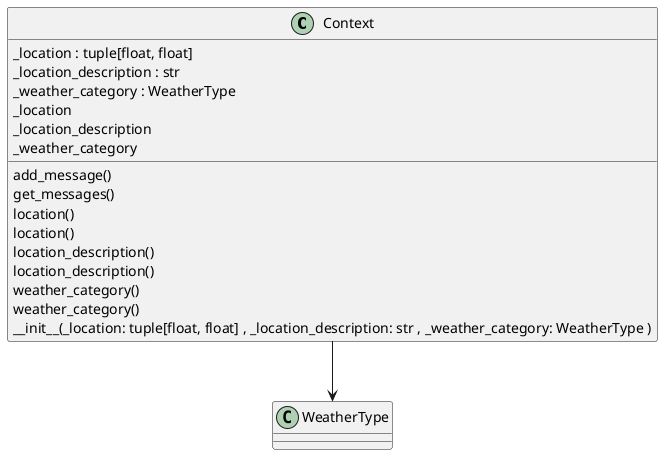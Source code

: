 @startuml ContextDiagram
class Context {
    add_message()
    get_messages()
    location()
    location()
    location_description()
    location_description()
    weather_category()
    weather_category()
        _location : tuple[float, float] 
    _location_description : str 
    _weather_category : WeatherType 
    _location
    _location_description
    _weather_category
    __init__(_location: tuple[float, float] , _location_description: str , _weather_category: WeatherType )
}
Context --> WeatherType
@enduml
